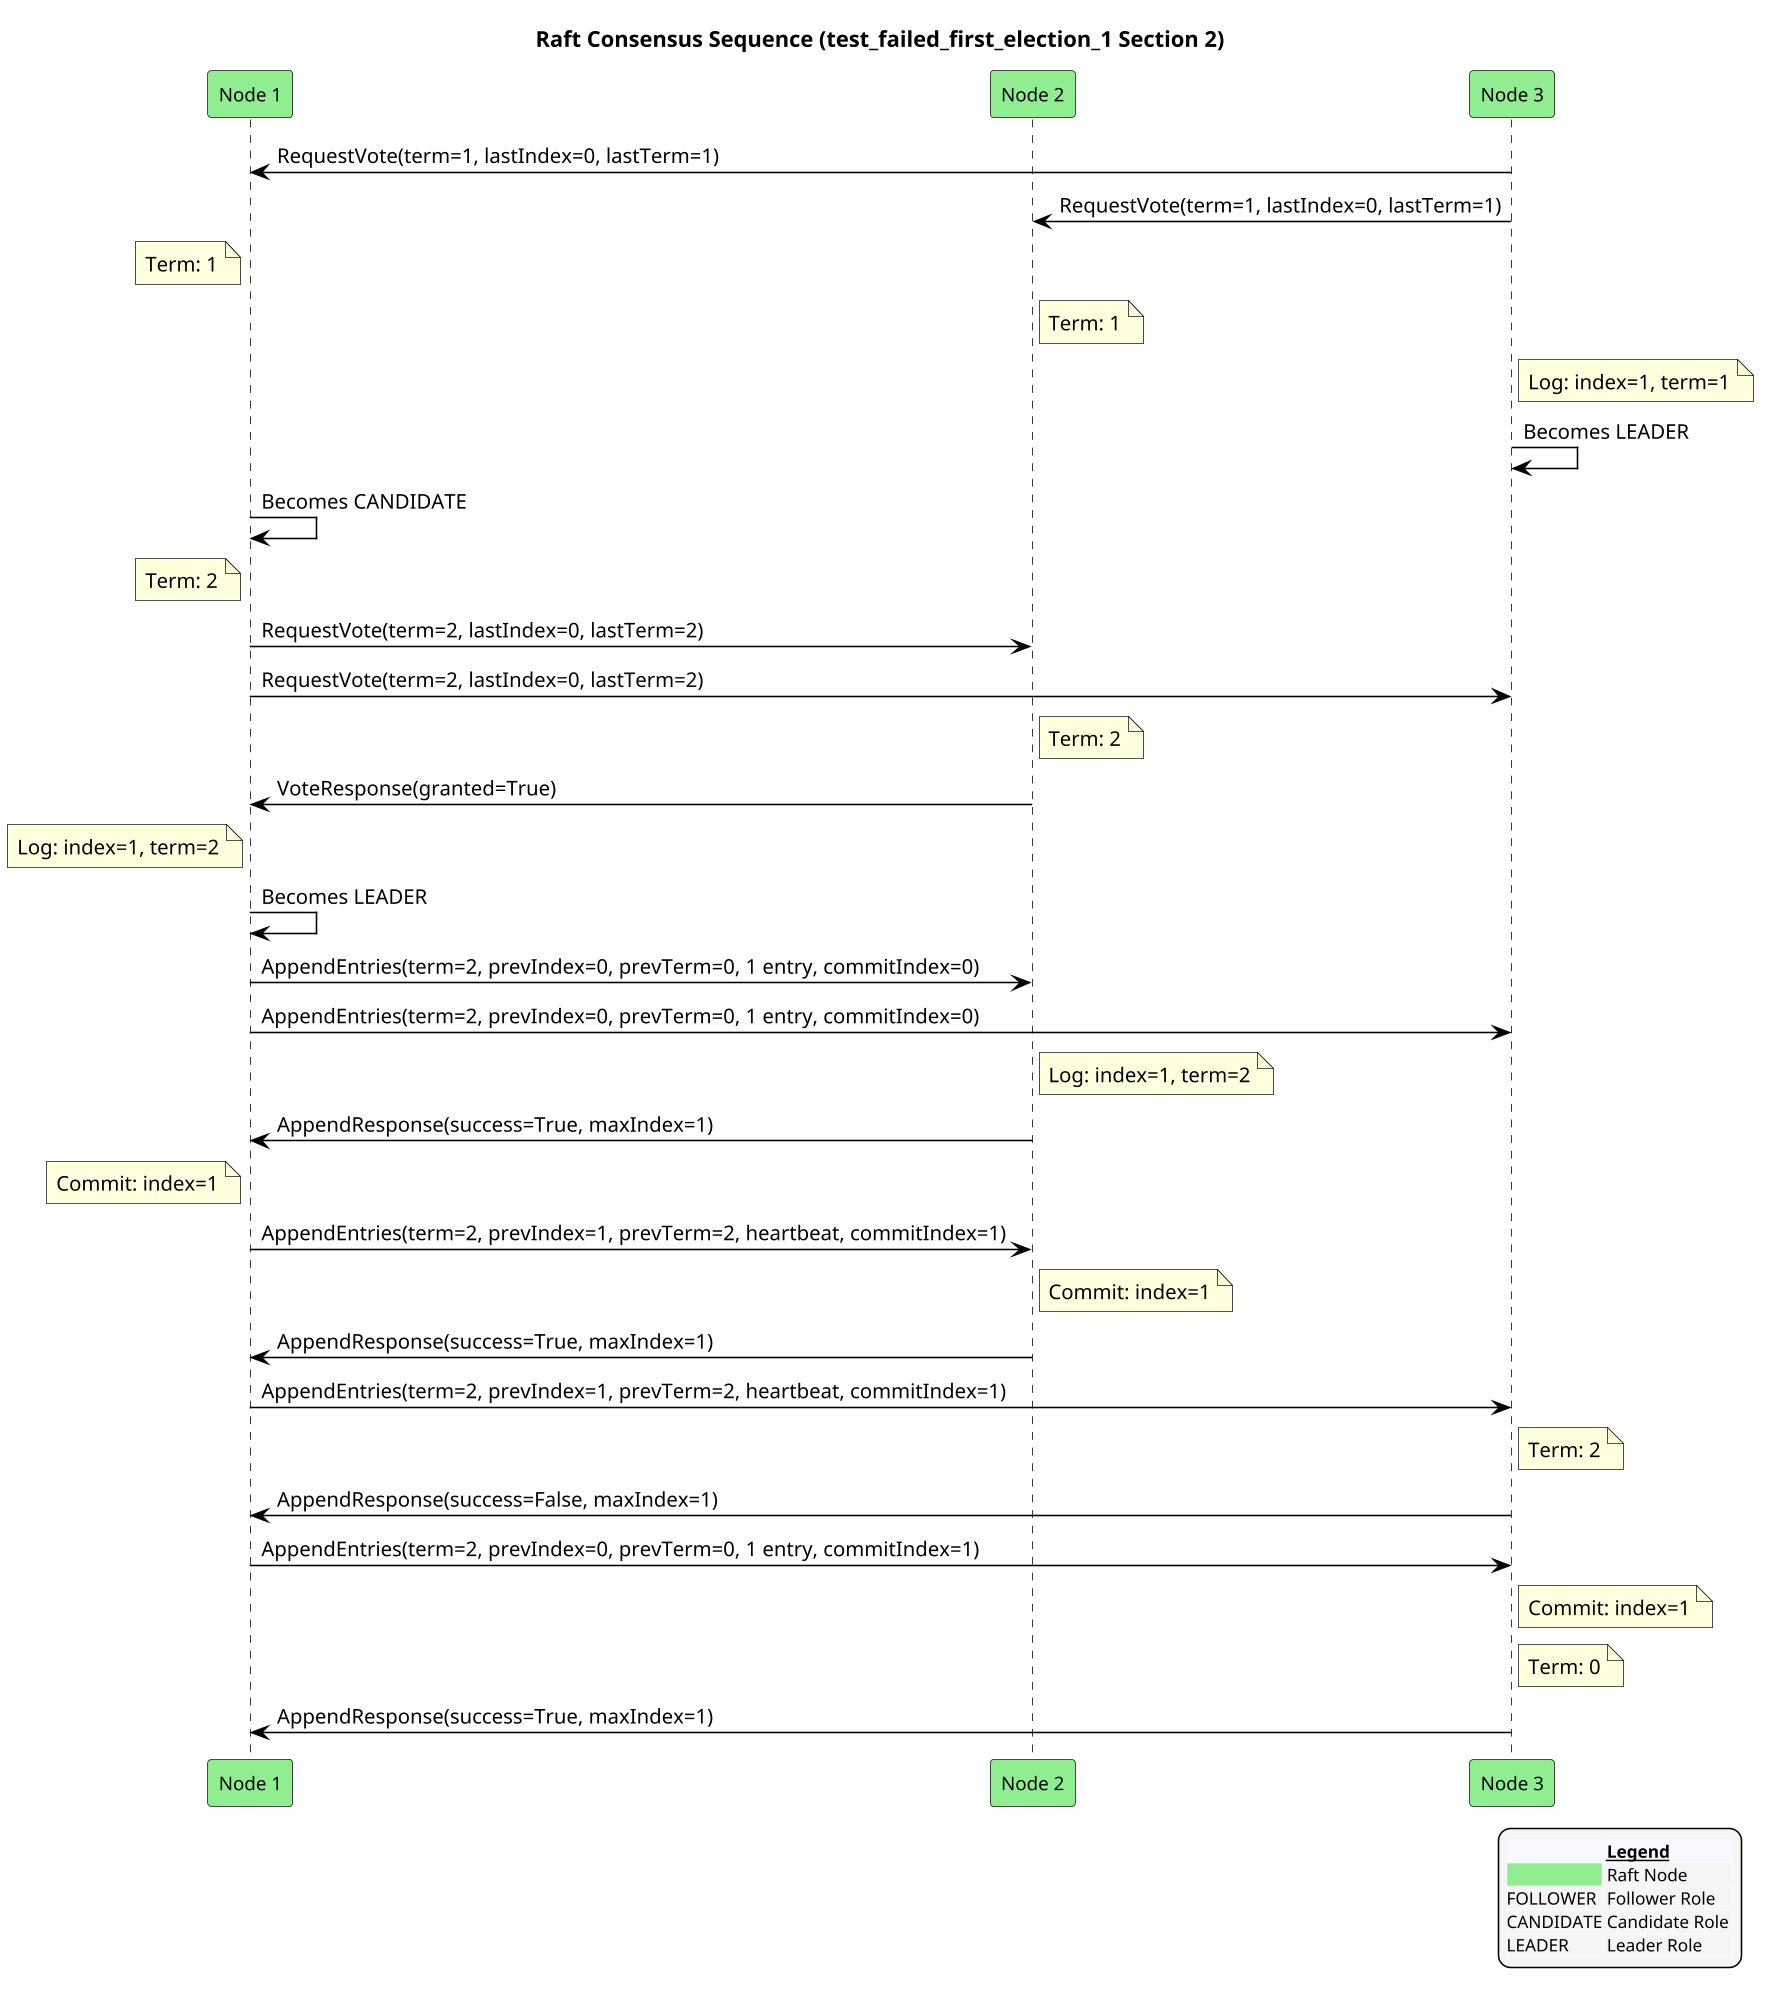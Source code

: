 @startuml
!pragma ratio 0.7
skinparam dpi 150
skinparam monochrome false
skinparam sequence {
  ArrowColor Black
  ActorBorderColor Black
  LifeLineBorderColor Black
  ParticipantFontSize 12
  Padding 10
}
skinparam legend {
  BackgroundColor #F5F5F5
  FontSize 11
}
title Raft Consensus Sequence (test_failed_first_election_1 Section 2)

participant "Node 1" as n1 order 10 #Lightgreen
participant "Node 2" as n2 order 20 #Lightgreen
participant "Node 3" as n3 order 30 #Lightgreen
n3 -> n1: RequestVote(term=1, lastIndex=0, lastTerm=1)
n3 -> n2: RequestVote(term=1, lastIndex=0, lastTerm=1)
note left of n1: Term: 1
note right of n2: Term: 1
note right of n3: Log: index=1, term=1
n3 -> n3: Becomes LEADER
n1 -> n1: Becomes CANDIDATE
note left of n1: Term: 2
n1 -> n2: RequestVote(term=2, lastIndex=0, lastTerm=2)
n1 -> n3: RequestVote(term=2, lastIndex=0, lastTerm=2)
note right of n2: Term: 2
n2 -> n1: VoteResponse(granted=True)
note left of n1: Log: index=1, term=2
n1 -> n1: Becomes LEADER
n1 -> n2: AppendEntries(term=2, prevIndex=0, prevTerm=0, 1 entry, commitIndex=0)
n1 -> n3: AppendEntries(term=2, prevIndex=0, prevTerm=0, 1 entry, commitIndex=0)
note right of n2: Log: index=1, term=2
n2 -> n1: AppendResponse(success=True, maxIndex=1)
note left of n1: Commit: index=1
n1 -> n2: AppendEntries(term=2, prevIndex=1, prevTerm=2, heartbeat, commitIndex=1)
note right of n2: Commit: index=1
n2 -> n1: AppendResponse(success=True, maxIndex=1)
n1 -> n3: AppendEntries(term=2, prevIndex=1, prevTerm=2, heartbeat, commitIndex=1)
note right of n3: Term: 2
n3 -> n1: AppendResponse(success=False, maxIndex=1)
n1 -> n3: AppendEntries(term=2, prevIndex=0, prevTerm=0, 1 entry, commitIndex=1)
note right of n3: Commit: index=1
note right of n3: Term: 0
n3 -> n1: AppendResponse(success=True, maxIndex=1)

legend right
  <#GhostWhite,#GhostWhite>|      |= __Legend__ |
  |<#Lightgreen>| Raft Node |
  |FOLLOWER| Follower Role |
  |CANDIDATE| Candidate Role |
  |LEADER| Leader Role |
endlegend
@enduml
